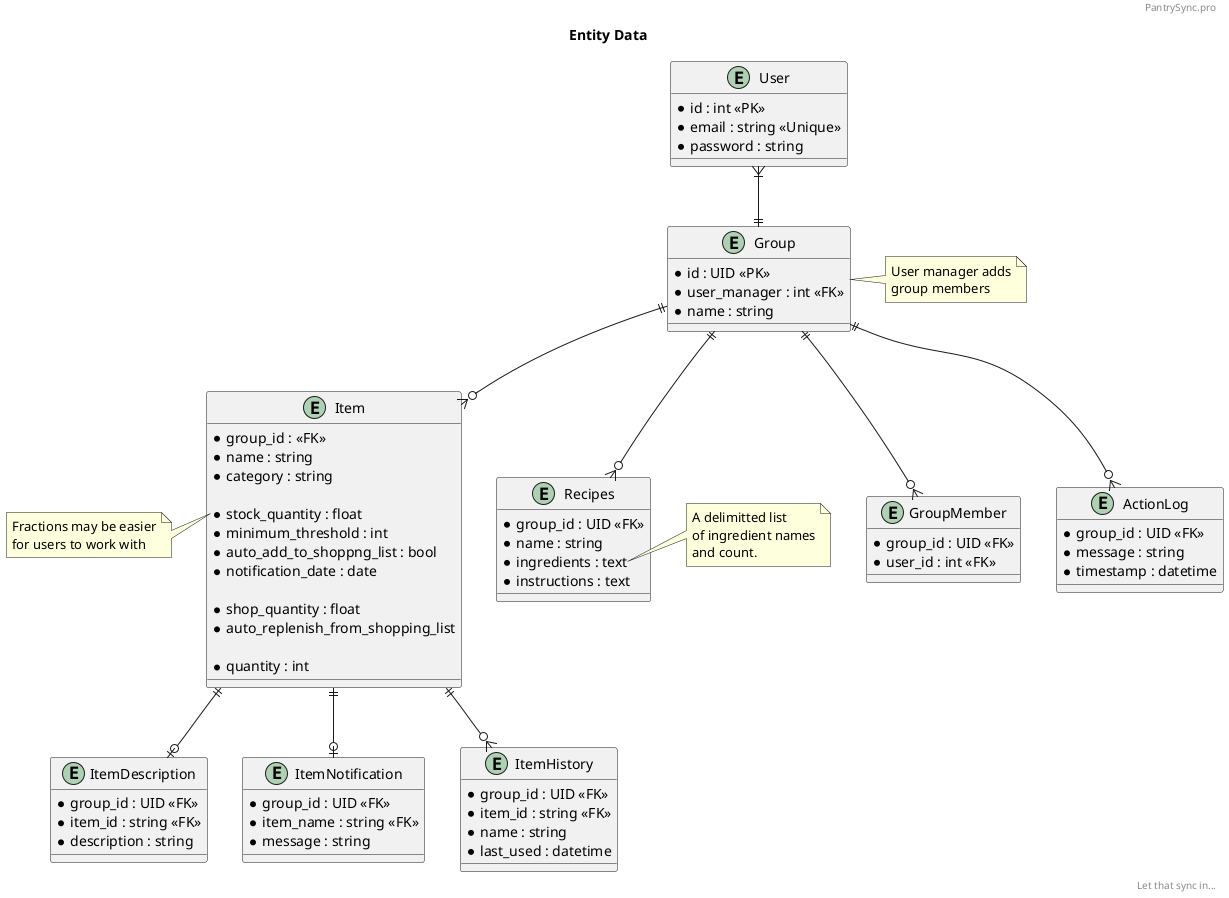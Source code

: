@startuml Pantry Manager Classes

header PantrySync.pro
right footer Let that sync in...
title Entity Data

	entity User {
    	*id : int <<PK>>
    	*email : string <<Unique>>
    	*password : string
	}

	entity Group {
    	*id : UID <<PK>>
    	*user_manager : int <<FK>>
    	*name : string
	}
	note right of Group
    	User manager adds
    	group members
	end note

	entity GroupMember {
    	*group_id : UID <<FK>>
    	*user_id : int <<FK>>
	}


	entity Item {
    	*group_id : <<FK>>
    	*name : string
    	*category : string
   	 
    	*stock_quantity : float
    	*minimum_threshold : int
    	*auto_add_to_shoppng_list : bool
    	*notification_date : date

    	*shop_quantity : float
    	*auto_replenish_from_shopping_list

    	*quantity : int
	}
	note left of Item::stock_quantity
    	Fractions may be easier
    	for users to work with
	end note

	entity ItemDescription {
    	*group_id : UID <<FK>>
    	*item_id : string <<FK>>
    	*description : string
	}

	entity ItemNotification {
    	*group_id : UID <<FK>>
    	*item_name : string <<FK>>
    	*message : string
	}

	entity ItemHistory {
    	*group_id : UID <<FK>>
    	*item_id : string <<FK>>
    	*name : string
    	*last_used : datetime
	}

	entity Recipes {
    	*group_id : UID <<FK>>
    	*name : string
    	*ingredients : text
    	*instructions : text
	}

	note right of Recipes::ingredients
    	A delimitted list
    	of ingredient names
    	and count.
	end note

    
	entity ActionLog {
    	*group_id : UID <<FK>>
    	*message : string
    	*timestamp : datetime
	}

	User }|--|| Group
	Group ||--o{ GroupMember
	Group ||--o{ Item
	Item ||--o| ItemDescription
	Item ||--o| ItemNotification
	Item ||--o{ ItemHistory
	Group ||--o{ Recipes
	Group ||--o{ ActionLog

@enduml
